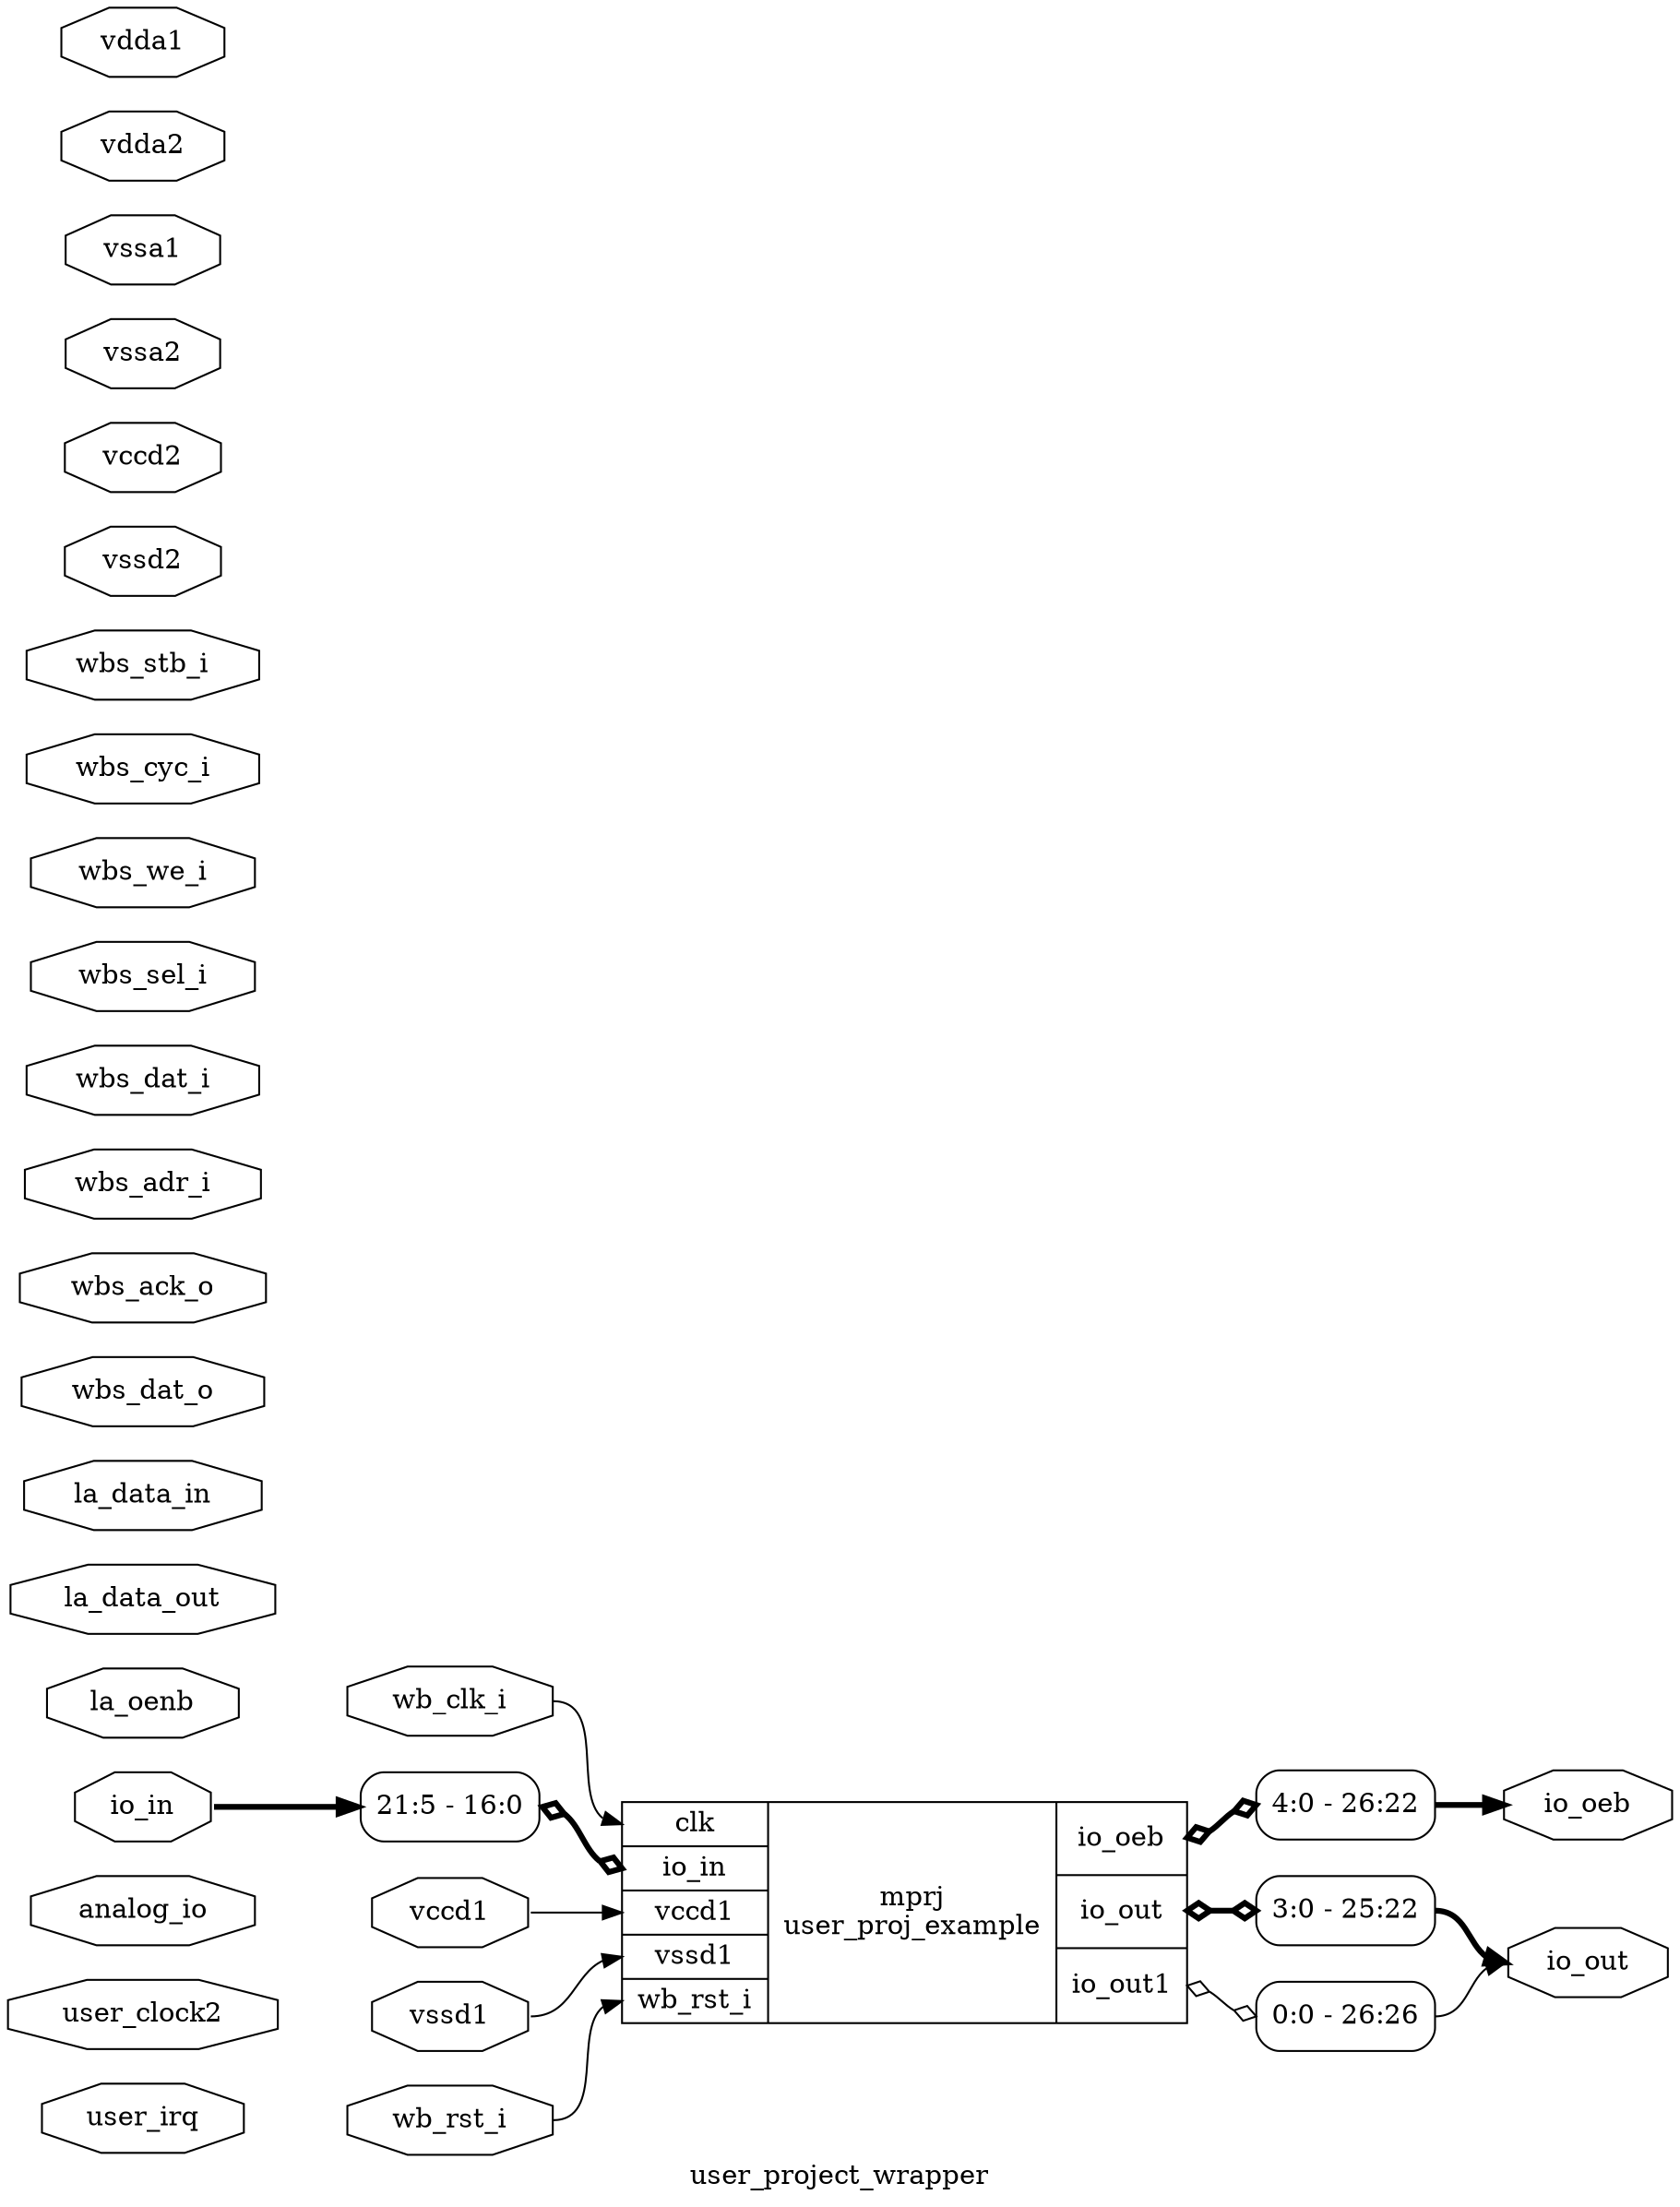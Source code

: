 digraph "user_project_wrapper" {
label="user_project_wrapper";
rankdir="LR";
remincross=true;
n1 [ shape=octagon, label="user_irq", color="black", fontcolor="black" ];
n2 [ shape=octagon, label="user_clock2", color="black", fontcolor="black" ];
n3 [ shape=octagon, label="analog_io", color="black", fontcolor="black" ];
n4 [ shape=octagon, label="io_oeb", color="black", fontcolor="black" ];
n5 [ shape=octagon, label="io_out", color="black", fontcolor="black" ];
n6 [ shape=octagon, label="io_in", color="black", fontcolor="black" ];
n7 [ shape=octagon, label="la_oenb", color="black", fontcolor="black" ];
n8 [ shape=octagon, label="la_data_out", color="black", fontcolor="black" ];
n9 [ shape=octagon, label="la_data_in", color="black", fontcolor="black" ];
n10 [ shape=octagon, label="wbs_dat_o", color="black", fontcolor="black" ];
n11 [ shape=octagon, label="wbs_ack_o", color="black", fontcolor="black" ];
n12 [ shape=octagon, label="wbs_adr_i", color="black", fontcolor="black" ];
n13 [ shape=octagon, label="wbs_dat_i", color="black", fontcolor="black" ];
n14 [ shape=octagon, label="wbs_sel_i", color="black", fontcolor="black" ];
n15 [ shape=octagon, label="wbs_we_i", color="black", fontcolor="black" ];
n16 [ shape=octagon, label="wbs_cyc_i", color="black", fontcolor="black" ];
n17 [ shape=octagon, label="wbs_stb_i", color="black", fontcolor="black" ];
n18 [ shape=octagon, label="wb_rst_i", color="black", fontcolor="black" ];
n19 [ shape=octagon, label="wb_clk_i", color="black", fontcolor="black" ];
n20 [ shape=octagon, label="vssd2", color="black", fontcolor="black" ];
n21 [ shape=octagon, label="vssd1", color="black", fontcolor="black" ];
n22 [ shape=octagon, label="vccd2", color="black", fontcolor="black" ];
n23 [ shape=octagon, label="vccd1", color="black", fontcolor="black" ];
n24 [ shape=octagon, label="vssa2", color="black", fontcolor="black" ];
n25 [ shape=octagon, label="vssa1", color="black", fontcolor="black" ];
n26 [ shape=octagon, label="vdda2", color="black", fontcolor="black" ];
n27 [ shape=octagon, label="vdda1", color="black", fontcolor="black" ];
c30 [ shape=record, label="{{<p28> clk|<p6> io_in|<p23> vccd1|<p21> vssd1|<p18> wb_rst_i}|mprj\nuser_proj_example|{<p4> io_oeb|<p5> io_out|<p29> io_out1}}",  ];
x0 [ shape=record, style=rounded, label="<s0> 4:0 - 26:22 ", color="black", fontcolor="black" ];
c30:p4:e -> x0:w [arrowhead=odiamond, arrowtail=odiamond, dir=both, color="black", fontcolor="black", style="setlinewidth(3)", label=""];
x1 [ shape=record, style=rounded, label="<s0> 0:0 - 26:26 ", color="black", fontcolor="black" ];
c30:p29:e -> x1:w [arrowhead=odiamond, arrowtail=odiamond, dir=both, color="black", fontcolor="black", label=""];
x2 [ shape=record, style=rounded, label="<s0> 3:0 - 25:22 ", color="black", fontcolor="black" ];
c30:p5:e -> x2:w [arrowhead=odiamond, arrowtail=odiamond, dir=both, color="black", fontcolor="black", style="setlinewidth(3)", label=""];
x3 [ shape=record, style=rounded, label="<s0> 21:5 - 16:0 ", color="black", fontcolor="black" ];
x3:e -> c30:p6:w [arrowhead=odiamond, arrowtail=odiamond, dir=both, color="black", fontcolor="black", style="setlinewidth(3)", label=""];
n18:e -> c30:p18:w [color="black", fontcolor="black", label=""];
n19:e -> c30:p28:w [color="black", fontcolor="black", label=""];
n21:e -> c30:p21:w [color="black", fontcolor="black", label=""];
n23:e -> c30:p23:w [color="black", fontcolor="black", label=""];
x0:s0:e -> n4:w [color="black", fontcolor="black", style="setlinewidth(3)", label=""];
x1:s0:e -> n5:w [color="black", fontcolor="black", label=""];
x2:s0:e -> n5:w [color="black", fontcolor="black", style="setlinewidth(3)", label=""];
n6:e -> x3:s0:w [color="black", fontcolor="black", style="setlinewidth(3)", label=""];
}

